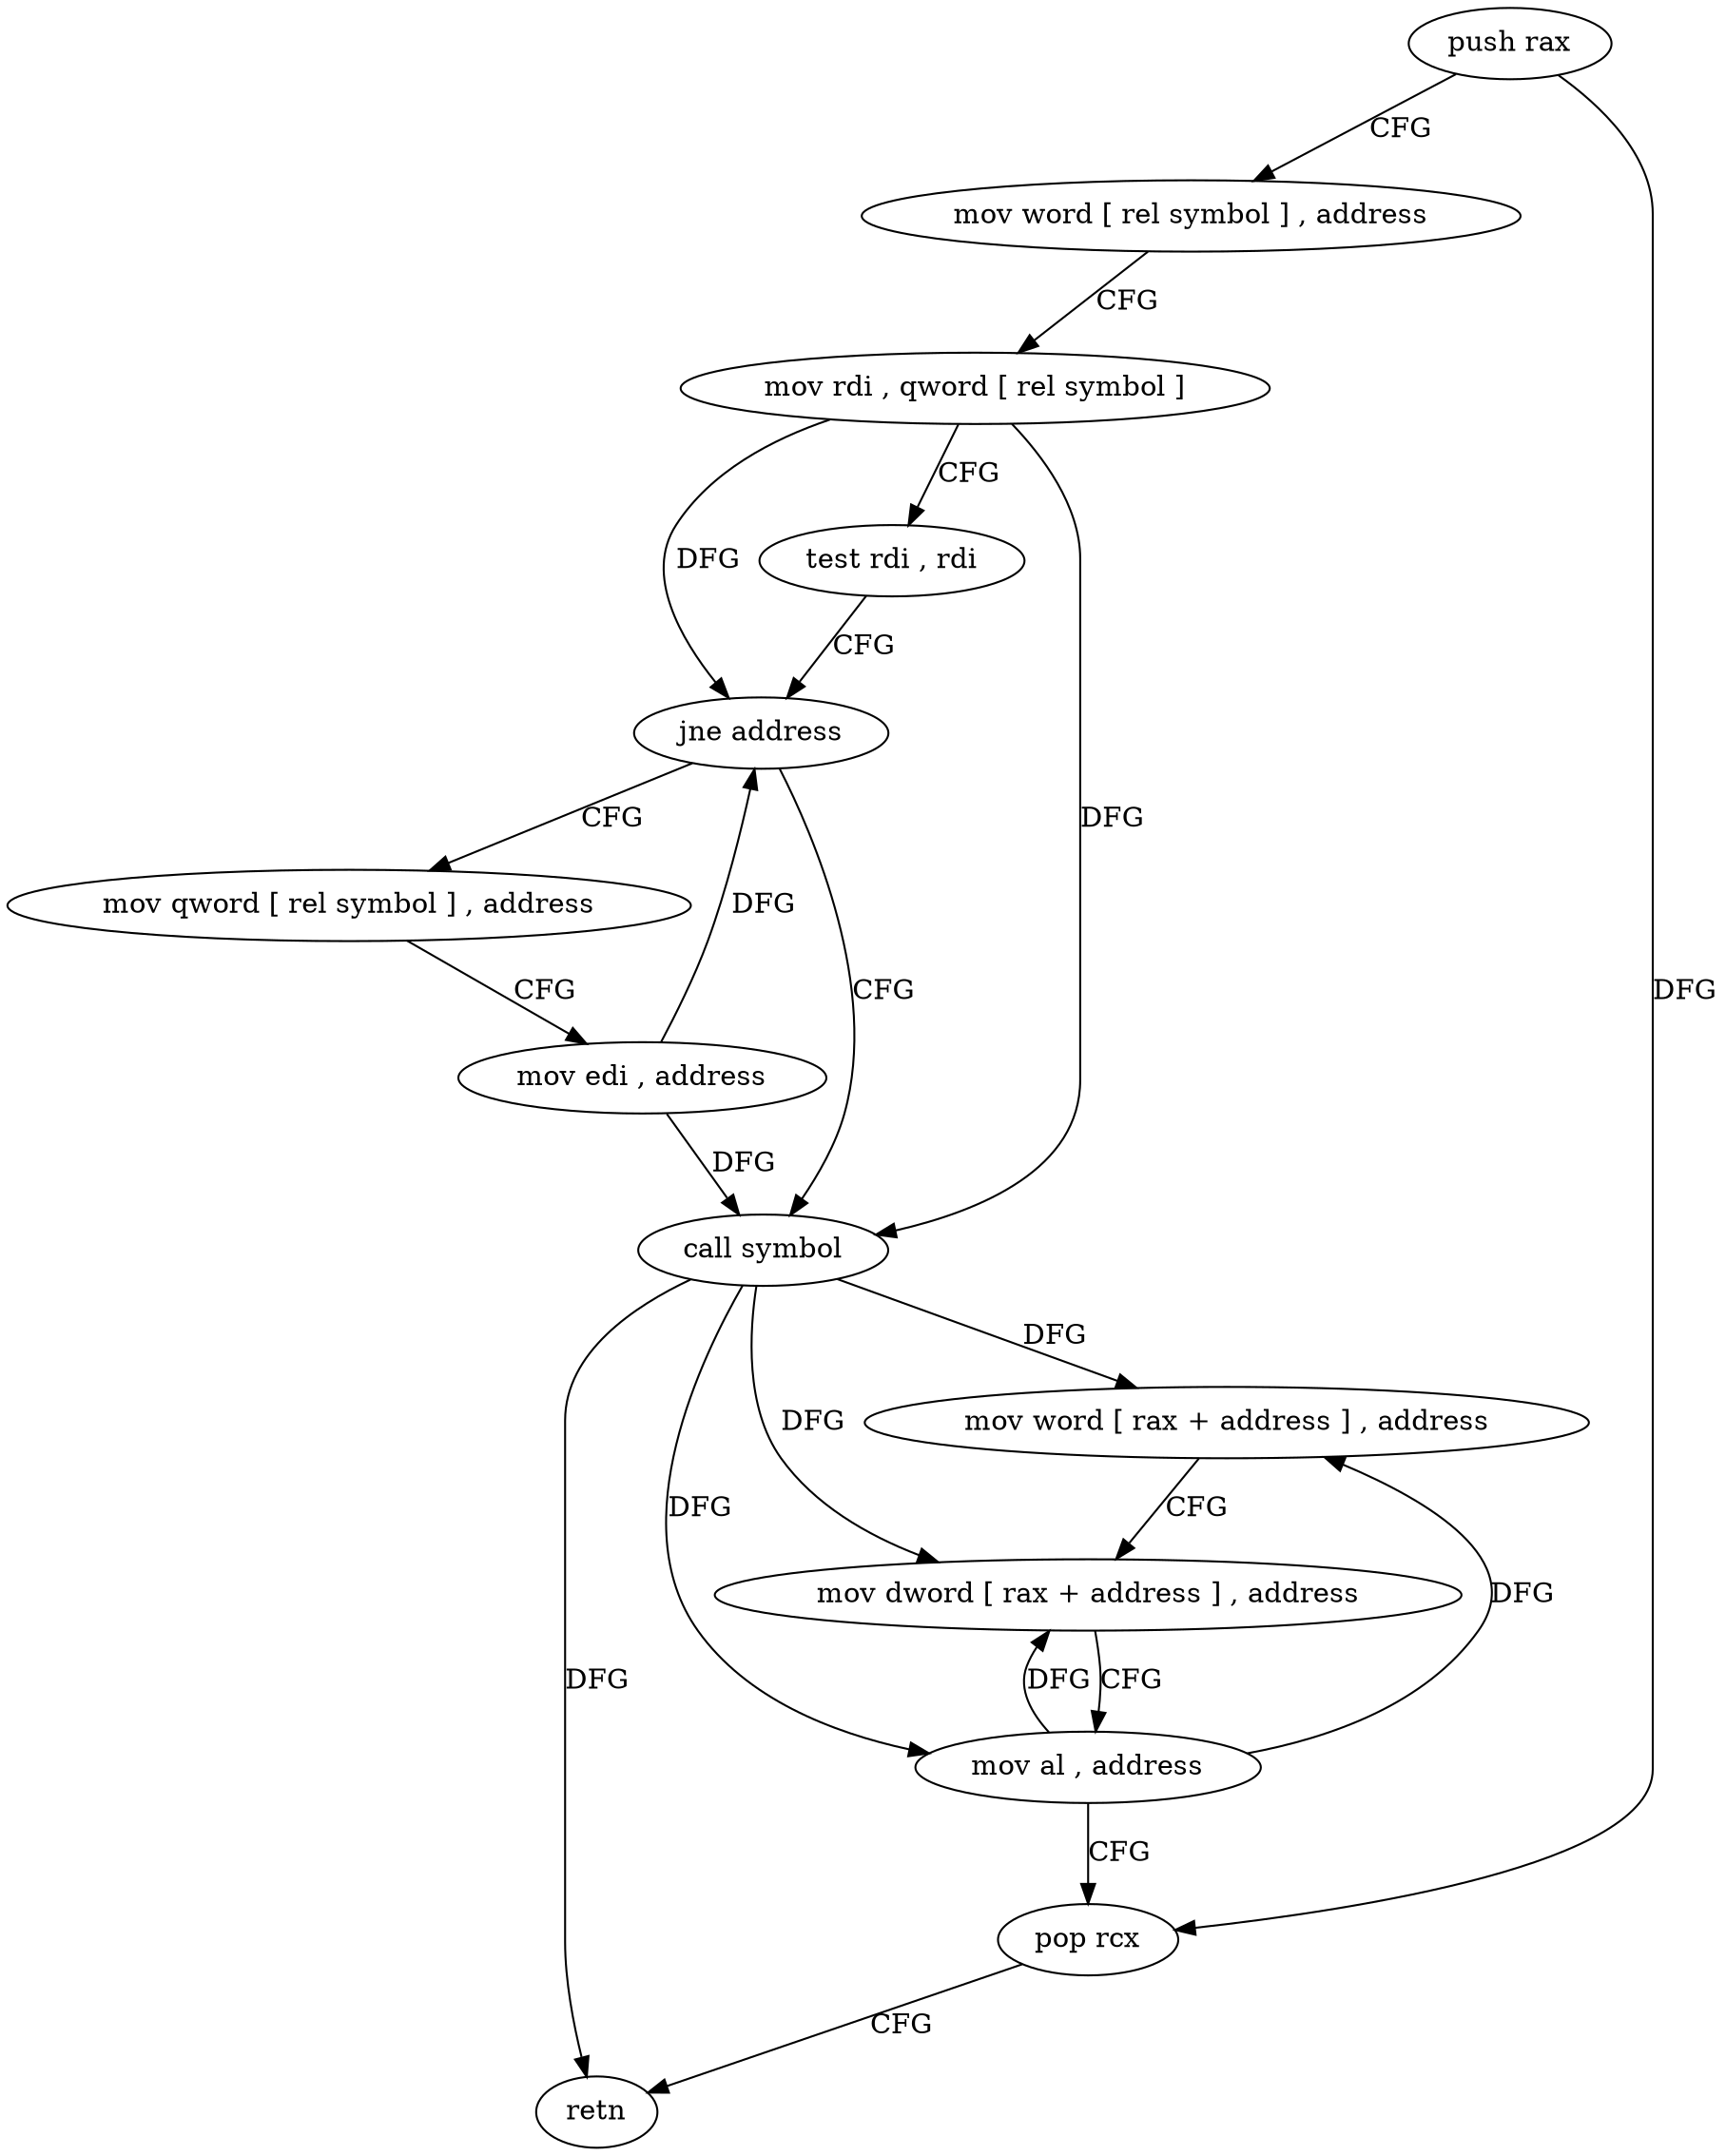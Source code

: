 digraph "func" {
"4244160" [label = "push rax" ]
"4244161" [label = "mov word [ rel symbol ] , address" ]
"4244170" [label = "mov rdi , qword [ rel symbol ]" ]
"4244177" [label = "test rdi , rdi" ]
"4244180" [label = "jne address" ]
"4244198" [label = "call symbol" ]
"4244182" [label = "mov qword [ rel symbol ] , address" ]
"4244203" [label = "mov word [ rax + address ] , address" ]
"4244209" [label = "mov dword [ rax + address ] , address" ]
"4244216" [label = "mov al , address" ]
"4244218" [label = "pop rcx" ]
"4244219" [label = "retn" ]
"4244193" [label = "mov edi , address" ]
"4244160" -> "4244161" [ label = "CFG" ]
"4244160" -> "4244218" [ label = "DFG" ]
"4244161" -> "4244170" [ label = "CFG" ]
"4244170" -> "4244177" [ label = "CFG" ]
"4244170" -> "4244180" [ label = "DFG" ]
"4244170" -> "4244198" [ label = "DFG" ]
"4244177" -> "4244180" [ label = "CFG" ]
"4244180" -> "4244198" [ label = "CFG" ]
"4244180" -> "4244182" [ label = "CFG" ]
"4244198" -> "4244203" [ label = "DFG" ]
"4244198" -> "4244209" [ label = "DFG" ]
"4244198" -> "4244216" [ label = "DFG" ]
"4244198" -> "4244219" [ label = "DFG" ]
"4244182" -> "4244193" [ label = "CFG" ]
"4244203" -> "4244209" [ label = "CFG" ]
"4244209" -> "4244216" [ label = "CFG" ]
"4244216" -> "4244218" [ label = "CFG" ]
"4244216" -> "4244203" [ label = "DFG" ]
"4244216" -> "4244209" [ label = "DFG" ]
"4244218" -> "4244219" [ label = "CFG" ]
"4244193" -> "4244198" [ label = "DFG" ]
"4244193" -> "4244180" [ label = "DFG" ]
}
